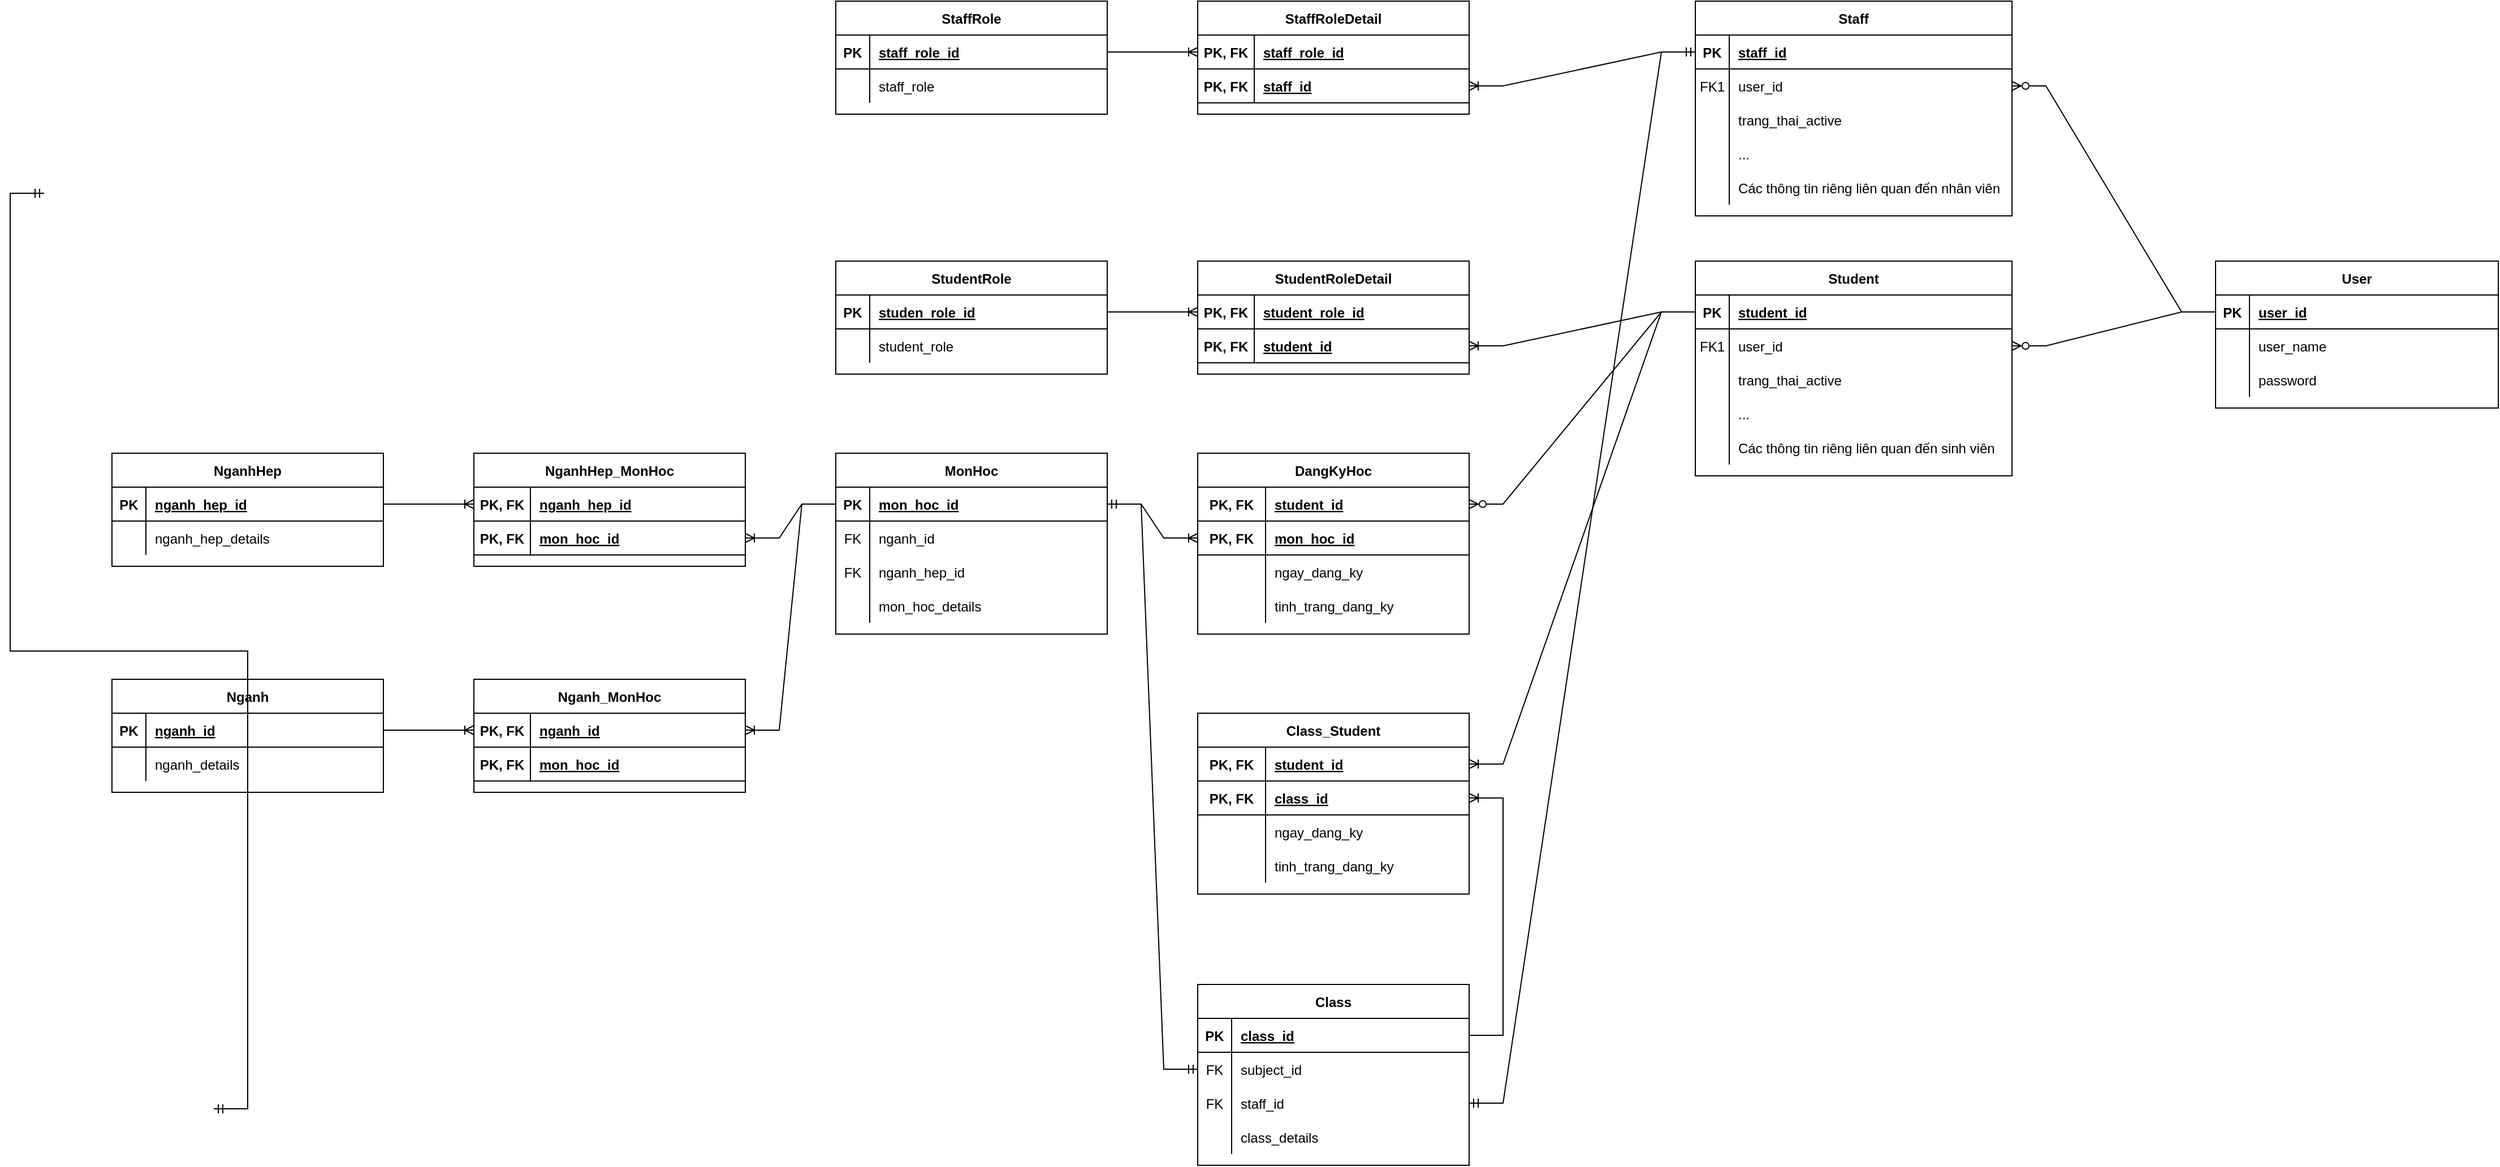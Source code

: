 <mxfile version="21.5.2" type="device">
  <diagram id="R2lEEEUBdFMjLlhIrx00" name="Page-1">
    <mxGraphModel dx="4535" dy="1945" grid="1" gridSize="10" guides="1" tooltips="1" connect="1" arrows="1" fold="1" page="1" pageScale="1" pageWidth="850" pageHeight="1100" math="0" shadow="0" extFonts="Permanent Marker^https://fonts.googleapis.com/css?family=Permanent+Marker">
      <root>
        <mxCell id="0" />
        <mxCell id="1" parent="0" />
        <mxCell id="C-vyLk0tnHw3VtMMgP7b-23" value="User" style="shape=table;startSize=30;container=1;collapsible=1;childLayout=tableLayout;fixedRows=1;rowLines=0;fontStyle=1;align=center;resizeLast=1;" parent="1" vertex="1">
          <mxGeometry x="100" y="150" width="250" height="130" as="geometry" />
        </mxCell>
        <mxCell id="C-vyLk0tnHw3VtMMgP7b-24" value="" style="shape=partialRectangle;collapsible=0;dropTarget=0;pointerEvents=0;fillColor=none;points=[[0,0.5],[1,0.5]];portConstraint=eastwest;top=0;left=0;right=0;bottom=1;" parent="C-vyLk0tnHw3VtMMgP7b-23" vertex="1">
          <mxGeometry y="30" width="250" height="30" as="geometry" />
        </mxCell>
        <mxCell id="C-vyLk0tnHw3VtMMgP7b-25" value="PK" style="shape=partialRectangle;overflow=hidden;connectable=0;fillColor=none;top=0;left=0;bottom=0;right=0;fontStyle=1;" parent="C-vyLk0tnHw3VtMMgP7b-24" vertex="1">
          <mxGeometry width="30" height="30" as="geometry">
            <mxRectangle width="30" height="30" as="alternateBounds" />
          </mxGeometry>
        </mxCell>
        <mxCell id="C-vyLk0tnHw3VtMMgP7b-26" value="user_id" style="shape=partialRectangle;overflow=hidden;connectable=0;fillColor=none;top=0;left=0;bottom=0;right=0;align=left;spacingLeft=6;fontStyle=5;" parent="C-vyLk0tnHw3VtMMgP7b-24" vertex="1">
          <mxGeometry x="30" width="220" height="30" as="geometry">
            <mxRectangle width="220" height="30" as="alternateBounds" />
          </mxGeometry>
        </mxCell>
        <mxCell id="C-vyLk0tnHw3VtMMgP7b-27" value="" style="shape=partialRectangle;collapsible=0;dropTarget=0;pointerEvents=0;fillColor=none;points=[[0,0.5],[1,0.5]];portConstraint=eastwest;top=0;left=0;right=0;bottom=0;" parent="C-vyLk0tnHw3VtMMgP7b-23" vertex="1">
          <mxGeometry y="60" width="250" height="30" as="geometry" />
        </mxCell>
        <mxCell id="C-vyLk0tnHw3VtMMgP7b-28" value="" style="shape=partialRectangle;overflow=hidden;connectable=0;fillColor=none;top=0;left=0;bottom=0;right=0;" parent="C-vyLk0tnHw3VtMMgP7b-27" vertex="1">
          <mxGeometry width="30" height="30" as="geometry">
            <mxRectangle width="30" height="30" as="alternateBounds" />
          </mxGeometry>
        </mxCell>
        <mxCell id="C-vyLk0tnHw3VtMMgP7b-29" value="user_name" style="shape=partialRectangle;overflow=hidden;connectable=0;fillColor=none;top=0;left=0;bottom=0;right=0;align=left;spacingLeft=6;" parent="C-vyLk0tnHw3VtMMgP7b-27" vertex="1">
          <mxGeometry x="30" width="220" height="30" as="geometry">
            <mxRectangle width="220" height="30" as="alternateBounds" />
          </mxGeometry>
        </mxCell>
        <mxCell id="wMLLI1wMvtDYotDy9qNj-7" value="" style="shape=partialRectangle;collapsible=0;dropTarget=0;pointerEvents=0;fillColor=none;points=[[0,0.5],[1,0.5]];portConstraint=eastwest;top=0;left=0;right=0;bottom=0;" vertex="1" parent="C-vyLk0tnHw3VtMMgP7b-23">
          <mxGeometry y="90" width="250" height="30" as="geometry" />
        </mxCell>
        <mxCell id="wMLLI1wMvtDYotDy9qNj-8" value="" style="shape=partialRectangle;overflow=hidden;connectable=0;fillColor=none;top=0;left=0;bottom=0;right=0;" vertex="1" parent="wMLLI1wMvtDYotDy9qNj-7">
          <mxGeometry width="30" height="30" as="geometry">
            <mxRectangle width="30" height="30" as="alternateBounds" />
          </mxGeometry>
        </mxCell>
        <mxCell id="wMLLI1wMvtDYotDy9qNj-9" value="password" style="shape=partialRectangle;overflow=hidden;connectable=0;fillColor=none;top=0;left=0;bottom=0;right=0;align=left;spacingLeft=6;" vertex="1" parent="wMLLI1wMvtDYotDy9qNj-7">
          <mxGeometry x="30" width="220" height="30" as="geometry">
            <mxRectangle width="220" height="30" as="alternateBounds" />
          </mxGeometry>
        </mxCell>
        <mxCell id="wMLLI1wMvtDYotDy9qNj-10" value="Student" style="shape=table;startSize=30;container=1;collapsible=1;childLayout=tableLayout;fixedRows=1;rowLines=0;fontStyle=1;align=center;resizeLast=1;" vertex="1" parent="1">
          <mxGeometry x="-360" y="150" width="280" height="190" as="geometry" />
        </mxCell>
        <mxCell id="wMLLI1wMvtDYotDy9qNj-11" value="" style="shape=partialRectangle;collapsible=0;dropTarget=0;pointerEvents=0;fillColor=none;points=[[0,0.5],[1,0.5]];portConstraint=eastwest;top=0;left=0;right=0;bottom=1;" vertex="1" parent="wMLLI1wMvtDYotDy9qNj-10">
          <mxGeometry y="30" width="280" height="30" as="geometry" />
        </mxCell>
        <mxCell id="wMLLI1wMvtDYotDy9qNj-12" value="PK" style="shape=partialRectangle;overflow=hidden;connectable=0;fillColor=none;top=0;left=0;bottom=0;right=0;fontStyle=1;" vertex="1" parent="wMLLI1wMvtDYotDy9qNj-11">
          <mxGeometry width="30" height="30" as="geometry">
            <mxRectangle width="30" height="30" as="alternateBounds" />
          </mxGeometry>
        </mxCell>
        <mxCell id="wMLLI1wMvtDYotDy9qNj-13" value="student_id" style="shape=partialRectangle;overflow=hidden;connectable=0;fillColor=none;top=0;left=0;bottom=0;right=0;align=left;spacingLeft=6;fontStyle=5;" vertex="1" parent="wMLLI1wMvtDYotDy9qNj-11">
          <mxGeometry x="30" width="250" height="30" as="geometry">
            <mxRectangle width="250" height="30" as="alternateBounds" />
          </mxGeometry>
        </mxCell>
        <mxCell id="wMLLI1wMvtDYotDy9qNj-14" value="" style="shape=partialRectangle;collapsible=0;dropTarget=0;pointerEvents=0;fillColor=none;points=[[0,0.5],[1,0.5]];portConstraint=eastwest;top=0;left=0;right=0;bottom=0;" vertex="1" parent="wMLLI1wMvtDYotDy9qNj-10">
          <mxGeometry y="60" width="280" height="30" as="geometry" />
        </mxCell>
        <mxCell id="wMLLI1wMvtDYotDy9qNj-15" value="FK1" style="shape=partialRectangle;overflow=hidden;connectable=0;fillColor=none;top=0;left=0;bottom=0;right=0;" vertex="1" parent="wMLLI1wMvtDYotDy9qNj-14">
          <mxGeometry width="30" height="30" as="geometry">
            <mxRectangle width="30" height="30" as="alternateBounds" />
          </mxGeometry>
        </mxCell>
        <mxCell id="wMLLI1wMvtDYotDy9qNj-16" value="user_id" style="shape=partialRectangle;overflow=hidden;connectable=0;fillColor=none;top=0;left=0;bottom=0;right=0;align=left;spacingLeft=6;" vertex="1" parent="wMLLI1wMvtDYotDy9qNj-14">
          <mxGeometry x="30" width="250" height="30" as="geometry">
            <mxRectangle width="250" height="30" as="alternateBounds" />
          </mxGeometry>
        </mxCell>
        <mxCell id="wMLLI1wMvtDYotDy9qNj-17" value="" style="shape=partialRectangle;collapsible=0;dropTarget=0;pointerEvents=0;fillColor=none;points=[[0,0.5],[1,0.5]];portConstraint=eastwest;top=0;left=0;right=0;bottom=0;" vertex="1" parent="wMLLI1wMvtDYotDy9qNj-10">
          <mxGeometry y="90" width="280" height="30" as="geometry" />
        </mxCell>
        <mxCell id="wMLLI1wMvtDYotDy9qNj-18" value="" style="shape=partialRectangle;overflow=hidden;connectable=0;fillColor=none;top=0;left=0;bottom=0;right=0;" vertex="1" parent="wMLLI1wMvtDYotDy9qNj-17">
          <mxGeometry width="30" height="30" as="geometry">
            <mxRectangle width="30" height="30" as="alternateBounds" />
          </mxGeometry>
        </mxCell>
        <mxCell id="wMLLI1wMvtDYotDy9qNj-19" value="trang_thai_active" style="shape=partialRectangle;overflow=hidden;connectable=0;fillColor=none;top=0;left=0;bottom=0;right=0;align=left;spacingLeft=6;" vertex="1" parent="wMLLI1wMvtDYotDy9qNj-17">
          <mxGeometry x="30" width="250" height="30" as="geometry">
            <mxRectangle width="250" height="30" as="alternateBounds" />
          </mxGeometry>
        </mxCell>
        <mxCell id="wMLLI1wMvtDYotDy9qNj-20" value="" style="shape=partialRectangle;collapsible=0;dropTarget=0;pointerEvents=0;fillColor=none;points=[[0,0.5],[1,0.5]];portConstraint=eastwest;top=0;left=0;right=0;bottom=0;" vertex="1" parent="wMLLI1wMvtDYotDy9qNj-10">
          <mxGeometry y="120" width="280" height="30" as="geometry" />
        </mxCell>
        <mxCell id="wMLLI1wMvtDYotDy9qNj-21" value="" style="shape=partialRectangle;overflow=hidden;connectable=0;fillColor=none;top=0;left=0;bottom=0;right=0;" vertex="1" parent="wMLLI1wMvtDYotDy9qNj-20">
          <mxGeometry width="30" height="30" as="geometry">
            <mxRectangle width="30" height="30" as="alternateBounds" />
          </mxGeometry>
        </mxCell>
        <mxCell id="wMLLI1wMvtDYotDy9qNj-22" value="..." style="shape=partialRectangle;overflow=hidden;connectable=0;fillColor=none;top=0;left=0;bottom=0;right=0;align=left;spacingLeft=6;" vertex="1" parent="wMLLI1wMvtDYotDy9qNj-20">
          <mxGeometry x="30" width="250" height="30" as="geometry">
            <mxRectangle width="250" height="30" as="alternateBounds" />
          </mxGeometry>
        </mxCell>
        <mxCell id="wMLLI1wMvtDYotDy9qNj-23" value="" style="shape=partialRectangle;collapsible=0;dropTarget=0;pointerEvents=0;fillColor=none;points=[[0,0.5],[1,0.5]];portConstraint=eastwest;top=0;left=0;right=0;bottom=0;" vertex="1" parent="wMLLI1wMvtDYotDy9qNj-10">
          <mxGeometry y="150" width="280" height="30" as="geometry" />
        </mxCell>
        <mxCell id="wMLLI1wMvtDYotDy9qNj-24" value="" style="shape=partialRectangle;overflow=hidden;connectable=0;fillColor=none;top=0;left=0;bottom=0;right=0;" vertex="1" parent="wMLLI1wMvtDYotDy9qNj-23">
          <mxGeometry width="30" height="30" as="geometry">
            <mxRectangle width="30" height="30" as="alternateBounds" />
          </mxGeometry>
        </mxCell>
        <mxCell id="wMLLI1wMvtDYotDy9qNj-25" value="Các thông tin riêng liên quan đến sinh viên" style="shape=partialRectangle;overflow=hidden;connectable=0;fillColor=none;top=0;left=0;bottom=0;right=0;align=left;spacingLeft=6;" vertex="1" parent="wMLLI1wMvtDYotDy9qNj-23">
          <mxGeometry x="30" width="250" height="30" as="geometry">
            <mxRectangle width="250" height="30" as="alternateBounds" />
          </mxGeometry>
        </mxCell>
        <mxCell id="wMLLI1wMvtDYotDy9qNj-27" value="" style="edgeStyle=entityRelationEdgeStyle;fontSize=12;html=1;endArrow=ERzeroToMany;endFill=1;rounded=0;exitX=0;exitY=0.5;exitDx=0;exitDy=0;entryX=1;entryY=0.5;entryDx=0;entryDy=0;" edge="1" parent="1" source="C-vyLk0tnHw3VtMMgP7b-24" target="wMLLI1wMvtDYotDy9qNj-14">
          <mxGeometry width="100" height="100" relative="1" as="geometry">
            <mxPoint x="-20" y="490" as="sourcePoint" />
            <mxPoint x="80" y="390" as="targetPoint" />
          </mxGeometry>
        </mxCell>
        <mxCell id="wMLLI1wMvtDYotDy9qNj-28" value="Staff" style="shape=table;startSize=30;container=1;collapsible=1;childLayout=tableLayout;fixedRows=1;rowLines=0;fontStyle=1;align=center;resizeLast=1;" vertex="1" parent="1">
          <mxGeometry x="-360" y="-80" width="280" height="190" as="geometry" />
        </mxCell>
        <mxCell id="wMLLI1wMvtDYotDy9qNj-29" value="" style="shape=partialRectangle;collapsible=0;dropTarget=0;pointerEvents=0;fillColor=none;points=[[0,0.5],[1,0.5]];portConstraint=eastwest;top=0;left=0;right=0;bottom=1;" vertex="1" parent="wMLLI1wMvtDYotDy9qNj-28">
          <mxGeometry y="30" width="280" height="30" as="geometry" />
        </mxCell>
        <mxCell id="wMLLI1wMvtDYotDy9qNj-30" value="PK" style="shape=partialRectangle;overflow=hidden;connectable=0;fillColor=none;top=0;left=0;bottom=0;right=0;fontStyle=1;" vertex="1" parent="wMLLI1wMvtDYotDy9qNj-29">
          <mxGeometry width="30" height="30" as="geometry">
            <mxRectangle width="30" height="30" as="alternateBounds" />
          </mxGeometry>
        </mxCell>
        <mxCell id="wMLLI1wMvtDYotDy9qNj-31" value="staff_id" style="shape=partialRectangle;overflow=hidden;connectable=0;fillColor=none;top=0;left=0;bottom=0;right=0;align=left;spacingLeft=6;fontStyle=5;" vertex="1" parent="wMLLI1wMvtDYotDy9qNj-29">
          <mxGeometry x="30" width="250" height="30" as="geometry">
            <mxRectangle width="250" height="30" as="alternateBounds" />
          </mxGeometry>
        </mxCell>
        <mxCell id="wMLLI1wMvtDYotDy9qNj-32" value="" style="shape=partialRectangle;collapsible=0;dropTarget=0;pointerEvents=0;fillColor=none;points=[[0,0.5],[1,0.5]];portConstraint=eastwest;top=0;left=0;right=0;bottom=0;" vertex="1" parent="wMLLI1wMvtDYotDy9qNj-28">
          <mxGeometry y="60" width="280" height="30" as="geometry" />
        </mxCell>
        <mxCell id="wMLLI1wMvtDYotDy9qNj-33" value="FK1" style="shape=partialRectangle;overflow=hidden;connectable=0;fillColor=none;top=0;left=0;bottom=0;right=0;" vertex="1" parent="wMLLI1wMvtDYotDy9qNj-32">
          <mxGeometry width="30" height="30" as="geometry">
            <mxRectangle width="30" height="30" as="alternateBounds" />
          </mxGeometry>
        </mxCell>
        <mxCell id="wMLLI1wMvtDYotDy9qNj-34" value="user_id" style="shape=partialRectangle;overflow=hidden;connectable=0;fillColor=none;top=0;left=0;bottom=0;right=0;align=left;spacingLeft=6;" vertex="1" parent="wMLLI1wMvtDYotDy9qNj-32">
          <mxGeometry x="30" width="250" height="30" as="geometry">
            <mxRectangle width="250" height="30" as="alternateBounds" />
          </mxGeometry>
        </mxCell>
        <mxCell id="wMLLI1wMvtDYotDy9qNj-35" value="" style="shape=partialRectangle;collapsible=0;dropTarget=0;pointerEvents=0;fillColor=none;points=[[0,0.5],[1,0.5]];portConstraint=eastwest;top=0;left=0;right=0;bottom=0;" vertex="1" parent="wMLLI1wMvtDYotDy9qNj-28">
          <mxGeometry y="90" width="280" height="30" as="geometry" />
        </mxCell>
        <mxCell id="wMLLI1wMvtDYotDy9qNj-36" value="" style="shape=partialRectangle;overflow=hidden;connectable=0;fillColor=none;top=0;left=0;bottom=0;right=0;" vertex="1" parent="wMLLI1wMvtDYotDy9qNj-35">
          <mxGeometry width="30" height="30" as="geometry">
            <mxRectangle width="30" height="30" as="alternateBounds" />
          </mxGeometry>
        </mxCell>
        <mxCell id="wMLLI1wMvtDYotDy9qNj-37" value="trang_thai_active" style="shape=partialRectangle;overflow=hidden;connectable=0;fillColor=none;top=0;left=0;bottom=0;right=0;align=left;spacingLeft=6;" vertex="1" parent="wMLLI1wMvtDYotDy9qNj-35">
          <mxGeometry x="30" width="250" height="30" as="geometry">
            <mxRectangle width="250" height="30" as="alternateBounds" />
          </mxGeometry>
        </mxCell>
        <mxCell id="wMLLI1wMvtDYotDy9qNj-38" value="" style="shape=partialRectangle;collapsible=0;dropTarget=0;pointerEvents=0;fillColor=none;points=[[0,0.5],[1,0.5]];portConstraint=eastwest;top=0;left=0;right=0;bottom=0;" vertex="1" parent="wMLLI1wMvtDYotDy9qNj-28">
          <mxGeometry y="120" width="280" height="30" as="geometry" />
        </mxCell>
        <mxCell id="wMLLI1wMvtDYotDy9qNj-39" value="" style="shape=partialRectangle;overflow=hidden;connectable=0;fillColor=none;top=0;left=0;bottom=0;right=0;" vertex="1" parent="wMLLI1wMvtDYotDy9qNj-38">
          <mxGeometry width="30" height="30" as="geometry">
            <mxRectangle width="30" height="30" as="alternateBounds" />
          </mxGeometry>
        </mxCell>
        <mxCell id="wMLLI1wMvtDYotDy9qNj-40" value="..." style="shape=partialRectangle;overflow=hidden;connectable=0;fillColor=none;top=0;left=0;bottom=0;right=0;align=left;spacingLeft=6;" vertex="1" parent="wMLLI1wMvtDYotDy9qNj-38">
          <mxGeometry x="30" width="250" height="30" as="geometry">
            <mxRectangle width="250" height="30" as="alternateBounds" />
          </mxGeometry>
        </mxCell>
        <mxCell id="wMLLI1wMvtDYotDy9qNj-41" value="" style="shape=partialRectangle;collapsible=0;dropTarget=0;pointerEvents=0;fillColor=none;points=[[0,0.5],[1,0.5]];portConstraint=eastwest;top=0;left=0;right=0;bottom=0;" vertex="1" parent="wMLLI1wMvtDYotDy9qNj-28">
          <mxGeometry y="150" width="280" height="30" as="geometry" />
        </mxCell>
        <mxCell id="wMLLI1wMvtDYotDy9qNj-42" value="" style="shape=partialRectangle;overflow=hidden;connectable=0;fillColor=none;top=0;left=0;bottom=0;right=0;" vertex="1" parent="wMLLI1wMvtDYotDy9qNj-41">
          <mxGeometry width="30" height="30" as="geometry">
            <mxRectangle width="30" height="30" as="alternateBounds" />
          </mxGeometry>
        </mxCell>
        <mxCell id="wMLLI1wMvtDYotDy9qNj-43" value="Các thông tin riêng liên quan đến nhân viên" style="shape=partialRectangle;overflow=hidden;connectable=0;fillColor=none;top=0;left=0;bottom=0;right=0;align=left;spacingLeft=6;" vertex="1" parent="wMLLI1wMvtDYotDy9qNj-41">
          <mxGeometry x="30" width="250" height="30" as="geometry">
            <mxRectangle width="250" height="30" as="alternateBounds" />
          </mxGeometry>
        </mxCell>
        <mxCell id="wMLLI1wMvtDYotDy9qNj-44" value="" style="edgeStyle=entityRelationEdgeStyle;fontSize=12;html=1;endArrow=ERzeroToMany;endFill=1;rounded=0;exitX=0;exitY=0.5;exitDx=0;exitDy=0;entryX=1;entryY=0.5;entryDx=0;entryDy=0;" edge="1" parent="1" source="C-vyLk0tnHw3VtMMgP7b-24" target="wMLLI1wMvtDYotDy9qNj-32">
          <mxGeometry width="100" height="100" relative="1" as="geometry">
            <mxPoint x="60" y="100" as="sourcePoint" />
            <mxPoint x="160" as="targetPoint" />
          </mxGeometry>
        </mxCell>
        <mxCell id="wMLLI1wMvtDYotDy9qNj-45" value="StaffRole" style="shape=table;startSize=30;container=1;collapsible=1;childLayout=tableLayout;fixedRows=1;rowLines=0;fontStyle=1;align=center;resizeLast=1;" vertex="1" parent="1">
          <mxGeometry x="-1120" y="-80" width="240" height="100" as="geometry" />
        </mxCell>
        <mxCell id="wMLLI1wMvtDYotDy9qNj-46" value="" style="shape=partialRectangle;collapsible=0;dropTarget=0;pointerEvents=0;fillColor=none;points=[[0,0.5],[1,0.5]];portConstraint=eastwest;top=0;left=0;right=0;bottom=1;" vertex="1" parent="wMLLI1wMvtDYotDy9qNj-45">
          <mxGeometry y="30" width="240" height="30" as="geometry" />
        </mxCell>
        <mxCell id="wMLLI1wMvtDYotDy9qNj-47" value="PK" style="shape=partialRectangle;overflow=hidden;connectable=0;fillColor=none;top=0;left=0;bottom=0;right=0;fontStyle=1;" vertex="1" parent="wMLLI1wMvtDYotDy9qNj-46">
          <mxGeometry width="30" height="30" as="geometry">
            <mxRectangle width="30" height="30" as="alternateBounds" />
          </mxGeometry>
        </mxCell>
        <mxCell id="wMLLI1wMvtDYotDy9qNj-48" value="staff_role_id" style="shape=partialRectangle;overflow=hidden;connectable=0;fillColor=none;top=0;left=0;bottom=0;right=0;align=left;spacingLeft=6;fontStyle=5;" vertex="1" parent="wMLLI1wMvtDYotDy9qNj-46">
          <mxGeometry x="30" width="210" height="30" as="geometry">
            <mxRectangle width="210" height="30" as="alternateBounds" />
          </mxGeometry>
        </mxCell>
        <mxCell id="wMLLI1wMvtDYotDy9qNj-49" value="" style="shape=partialRectangle;collapsible=0;dropTarget=0;pointerEvents=0;fillColor=none;points=[[0,0.5],[1,0.5]];portConstraint=eastwest;top=0;left=0;right=0;bottom=0;" vertex="1" parent="wMLLI1wMvtDYotDy9qNj-45">
          <mxGeometry y="60" width="240" height="30" as="geometry" />
        </mxCell>
        <mxCell id="wMLLI1wMvtDYotDy9qNj-50" value="" style="shape=partialRectangle;overflow=hidden;connectable=0;fillColor=none;top=0;left=0;bottom=0;right=0;" vertex="1" parent="wMLLI1wMvtDYotDy9qNj-49">
          <mxGeometry width="30" height="30" as="geometry">
            <mxRectangle width="30" height="30" as="alternateBounds" />
          </mxGeometry>
        </mxCell>
        <mxCell id="wMLLI1wMvtDYotDy9qNj-51" value="staff_role" style="shape=partialRectangle;overflow=hidden;connectable=0;fillColor=none;top=0;left=0;bottom=0;right=0;align=left;spacingLeft=6;" vertex="1" parent="wMLLI1wMvtDYotDy9qNj-49">
          <mxGeometry x="30" width="210" height="30" as="geometry">
            <mxRectangle width="210" height="30" as="alternateBounds" />
          </mxGeometry>
        </mxCell>
        <mxCell id="wMLLI1wMvtDYotDy9qNj-55" value="StaffRoleDetail" style="shape=table;startSize=30;container=1;collapsible=1;childLayout=tableLayout;fixedRows=1;rowLines=0;fontStyle=1;align=center;resizeLast=1;" vertex="1" parent="1">
          <mxGeometry x="-800" y="-80" width="240" height="100" as="geometry" />
        </mxCell>
        <mxCell id="wMLLI1wMvtDYotDy9qNj-56" value="" style="shape=partialRectangle;collapsible=0;dropTarget=0;pointerEvents=0;fillColor=none;points=[[0,0.5],[1,0.5]];portConstraint=eastwest;top=0;left=0;right=0;bottom=1;" vertex="1" parent="wMLLI1wMvtDYotDy9qNj-55">
          <mxGeometry y="30" width="240" height="30" as="geometry" />
        </mxCell>
        <mxCell id="wMLLI1wMvtDYotDy9qNj-57" value="PK, FK" style="shape=partialRectangle;overflow=hidden;connectable=0;fillColor=none;top=0;left=0;bottom=0;right=0;fontStyle=1;" vertex="1" parent="wMLLI1wMvtDYotDy9qNj-56">
          <mxGeometry width="50" height="30" as="geometry">
            <mxRectangle width="50" height="30" as="alternateBounds" />
          </mxGeometry>
        </mxCell>
        <mxCell id="wMLLI1wMvtDYotDy9qNj-58" value="staff_role_id" style="shape=partialRectangle;overflow=hidden;connectable=0;fillColor=none;top=0;left=0;bottom=0;right=0;align=left;spacingLeft=6;fontStyle=5;" vertex="1" parent="wMLLI1wMvtDYotDy9qNj-56">
          <mxGeometry x="50" width="190" height="30" as="geometry">
            <mxRectangle width="190" height="30" as="alternateBounds" />
          </mxGeometry>
        </mxCell>
        <mxCell id="wMLLI1wMvtDYotDy9qNj-62" value="" style="shape=partialRectangle;collapsible=0;dropTarget=0;pointerEvents=0;fillColor=none;points=[[0,0.5],[1,0.5]];portConstraint=eastwest;top=0;left=0;right=0;bottom=1;" vertex="1" parent="wMLLI1wMvtDYotDy9qNj-55">
          <mxGeometry y="60" width="240" height="30" as="geometry" />
        </mxCell>
        <mxCell id="wMLLI1wMvtDYotDy9qNj-63" value="PK, FK" style="shape=partialRectangle;overflow=hidden;connectable=0;fillColor=none;top=0;left=0;bottom=0;right=0;fontStyle=1;" vertex="1" parent="wMLLI1wMvtDYotDy9qNj-62">
          <mxGeometry width="50" height="30" as="geometry">
            <mxRectangle width="50" height="30" as="alternateBounds" />
          </mxGeometry>
        </mxCell>
        <mxCell id="wMLLI1wMvtDYotDy9qNj-64" value="staff_id" style="shape=partialRectangle;overflow=hidden;connectable=0;fillColor=none;top=0;left=0;bottom=0;right=0;align=left;spacingLeft=6;fontStyle=5;" vertex="1" parent="wMLLI1wMvtDYotDy9qNj-62">
          <mxGeometry x="50" width="190" height="30" as="geometry">
            <mxRectangle width="190" height="30" as="alternateBounds" />
          </mxGeometry>
        </mxCell>
        <mxCell id="wMLLI1wMvtDYotDy9qNj-65" value="" style="edgeStyle=entityRelationEdgeStyle;fontSize=12;html=1;endArrow=ERoneToMany;rounded=0;exitX=0;exitY=0.5;exitDx=0;exitDy=0;entryX=1;entryY=0.5;entryDx=0;entryDy=0;" edge="1" parent="1" source="wMLLI1wMvtDYotDy9qNj-29" target="wMLLI1wMvtDYotDy9qNj-62">
          <mxGeometry width="100" height="100" relative="1" as="geometry">
            <mxPoint x="-660" y="30" as="sourcePoint" />
            <mxPoint x="-560" y="-70" as="targetPoint" />
          </mxGeometry>
        </mxCell>
        <mxCell id="wMLLI1wMvtDYotDy9qNj-66" value="" style="edgeStyle=entityRelationEdgeStyle;fontSize=12;html=1;endArrow=ERoneToMany;rounded=0;exitX=1;exitY=0.5;exitDx=0;exitDy=0;entryX=0;entryY=0.5;entryDx=0;entryDy=0;" edge="1" parent="1" source="wMLLI1wMvtDYotDy9qNj-46" target="wMLLI1wMvtDYotDy9qNj-56">
          <mxGeometry width="100" height="100" relative="1" as="geometry">
            <mxPoint x="-840" as="sourcePoint" />
            <mxPoint x="-740" y="-100" as="targetPoint" />
          </mxGeometry>
        </mxCell>
        <mxCell id="wMLLI1wMvtDYotDy9qNj-67" value="StudentRoleDetail" style="shape=table;startSize=30;container=1;collapsible=1;childLayout=tableLayout;fixedRows=1;rowLines=0;fontStyle=1;align=center;resizeLast=1;" vertex="1" parent="1">
          <mxGeometry x="-800" y="150" width="240" height="100" as="geometry" />
        </mxCell>
        <mxCell id="wMLLI1wMvtDYotDy9qNj-68" value="" style="shape=partialRectangle;collapsible=0;dropTarget=0;pointerEvents=0;fillColor=none;points=[[0,0.5],[1,0.5]];portConstraint=eastwest;top=0;left=0;right=0;bottom=1;" vertex="1" parent="wMLLI1wMvtDYotDy9qNj-67">
          <mxGeometry y="30" width="240" height="30" as="geometry" />
        </mxCell>
        <mxCell id="wMLLI1wMvtDYotDy9qNj-69" value="PK, FK" style="shape=partialRectangle;overflow=hidden;connectable=0;fillColor=none;top=0;left=0;bottom=0;right=0;fontStyle=1;" vertex="1" parent="wMLLI1wMvtDYotDy9qNj-68">
          <mxGeometry width="50" height="30" as="geometry">
            <mxRectangle width="50" height="30" as="alternateBounds" />
          </mxGeometry>
        </mxCell>
        <mxCell id="wMLLI1wMvtDYotDy9qNj-70" value="student_role_id" style="shape=partialRectangle;overflow=hidden;connectable=0;fillColor=none;top=0;left=0;bottom=0;right=0;align=left;spacingLeft=6;fontStyle=5;" vertex="1" parent="wMLLI1wMvtDYotDy9qNj-68">
          <mxGeometry x="50" width="190" height="30" as="geometry">
            <mxRectangle width="190" height="30" as="alternateBounds" />
          </mxGeometry>
        </mxCell>
        <mxCell id="wMLLI1wMvtDYotDy9qNj-71" value="" style="shape=partialRectangle;collapsible=0;dropTarget=0;pointerEvents=0;fillColor=none;points=[[0,0.5],[1,0.5]];portConstraint=eastwest;top=0;left=0;right=0;bottom=1;" vertex="1" parent="wMLLI1wMvtDYotDy9qNj-67">
          <mxGeometry y="60" width="240" height="30" as="geometry" />
        </mxCell>
        <mxCell id="wMLLI1wMvtDYotDy9qNj-72" value="PK, FK" style="shape=partialRectangle;overflow=hidden;connectable=0;fillColor=none;top=0;left=0;bottom=0;right=0;fontStyle=1;" vertex="1" parent="wMLLI1wMvtDYotDy9qNj-71">
          <mxGeometry width="50" height="30" as="geometry">
            <mxRectangle width="50" height="30" as="alternateBounds" />
          </mxGeometry>
        </mxCell>
        <mxCell id="wMLLI1wMvtDYotDy9qNj-73" value="student_id" style="shape=partialRectangle;overflow=hidden;connectable=0;fillColor=none;top=0;left=0;bottom=0;right=0;align=left;spacingLeft=6;fontStyle=5;" vertex="1" parent="wMLLI1wMvtDYotDy9qNj-71">
          <mxGeometry x="50" width="190" height="30" as="geometry">
            <mxRectangle width="190" height="30" as="alternateBounds" />
          </mxGeometry>
        </mxCell>
        <mxCell id="wMLLI1wMvtDYotDy9qNj-74" value="StudentRole" style="shape=table;startSize=30;container=1;collapsible=1;childLayout=tableLayout;fixedRows=1;rowLines=0;fontStyle=1;align=center;resizeLast=1;" vertex="1" parent="1">
          <mxGeometry x="-1120" y="150" width="240" height="100" as="geometry" />
        </mxCell>
        <mxCell id="wMLLI1wMvtDYotDy9qNj-75" value="" style="shape=partialRectangle;collapsible=0;dropTarget=0;pointerEvents=0;fillColor=none;points=[[0,0.5],[1,0.5]];portConstraint=eastwest;top=0;left=0;right=0;bottom=1;" vertex="1" parent="wMLLI1wMvtDYotDy9qNj-74">
          <mxGeometry y="30" width="240" height="30" as="geometry" />
        </mxCell>
        <mxCell id="wMLLI1wMvtDYotDy9qNj-76" value="PK" style="shape=partialRectangle;overflow=hidden;connectable=0;fillColor=none;top=0;left=0;bottom=0;right=0;fontStyle=1;" vertex="1" parent="wMLLI1wMvtDYotDy9qNj-75">
          <mxGeometry width="30" height="30" as="geometry">
            <mxRectangle width="30" height="30" as="alternateBounds" />
          </mxGeometry>
        </mxCell>
        <mxCell id="wMLLI1wMvtDYotDy9qNj-77" value="studen_role_id" style="shape=partialRectangle;overflow=hidden;connectable=0;fillColor=none;top=0;left=0;bottom=0;right=0;align=left;spacingLeft=6;fontStyle=5;" vertex="1" parent="wMLLI1wMvtDYotDy9qNj-75">
          <mxGeometry x="30" width="210" height="30" as="geometry">
            <mxRectangle width="210" height="30" as="alternateBounds" />
          </mxGeometry>
        </mxCell>
        <mxCell id="wMLLI1wMvtDYotDy9qNj-78" value="" style="shape=partialRectangle;collapsible=0;dropTarget=0;pointerEvents=0;fillColor=none;points=[[0,0.5],[1,0.5]];portConstraint=eastwest;top=0;left=0;right=0;bottom=0;" vertex="1" parent="wMLLI1wMvtDYotDy9qNj-74">
          <mxGeometry y="60" width="240" height="30" as="geometry" />
        </mxCell>
        <mxCell id="wMLLI1wMvtDYotDy9qNj-79" value="" style="shape=partialRectangle;overflow=hidden;connectable=0;fillColor=none;top=0;left=0;bottom=0;right=0;" vertex="1" parent="wMLLI1wMvtDYotDy9qNj-78">
          <mxGeometry width="30" height="30" as="geometry">
            <mxRectangle width="30" height="30" as="alternateBounds" />
          </mxGeometry>
        </mxCell>
        <mxCell id="wMLLI1wMvtDYotDy9qNj-80" value="student_role" style="shape=partialRectangle;overflow=hidden;connectable=0;fillColor=none;top=0;left=0;bottom=0;right=0;align=left;spacingLeft=6;" vertex="1" parent="wMLLI1wMvtDYotDy9qNj-78">
          <mxGeometry x="30" width="210" height="30" as="geometry">
            <mxRectangle width="210" height="30" as="alternateBounds" />
          </mxGeometry>
        </mxCell>
        <mxCell id="wMLLI1wMvtDYotDy9qNj-81" value="" style="edgeStyle=entityRelationEdgeStyle;fontSize=12;html=1;endArrow=ERoneToMany;rounded=0;exitX=0;exitY=0.5;exitDx=0;exitDy=0;entryX=1;entryY=0.5;entryDx=0;entryDy=0;" edge="1" parent="1" source="wMLLI1wMvtDYotDy9qNj-98" target="wMLLI1wMvtDYotDy9qNj-117">
          <mxGeometry width="100" height="100" relative="1" as="geometry">
            <mxPoint x="-1030" y="280" as="sourcePoint" />
            <mxPoint x="-1110" y="310" as="targetPoint" />
          </mxGeometry>
        </mxCell>
        <mxCell id="wMLLI1wMvtDYotDy9qNj-82" value="" style="edgeStyle=entityRelationEdgeStyle;fontSize=12;html=1;endArrow=ERoneToMany;rounded=0;exitX=1;exitY=0.5;exitDx=0;exitDy=0;entryX=0;entryY=0.5;entryDx=0;entryDy=0;" edge="1" parent="1" source="wMLLI1wMvtDYotDy9qNj-75" target="wMLLI1wMvtDYotDy9qNj-68">
          <mxGeometry width="100" height="100" relative="1" as="geometry">
            <mxPoint x="-790" y="50" as="sourcePoint" />
            <mxPoint x="-860" y="80" as="targetPoint" />
          </mxGeometry>
        </mxCell>
        <mxCell id="wMLLI1wMvtDYotDy9qNj-83" value="Nganh" style="shape=table;startSize=30;container=1;collapsible=1;childLayout=tableLayout;fixedRows=1;rowLines=0;fontStyle=1;align=center;resizeLast=1;" vertex="1" parent="1">
          <mxGeometry x="-1760" y="520" width="240" height="100" as="geometry" />
        </mxCell>
        <mxCell id="wMLLI1wMvtDYotDy9qNj-84" value="" style="shape=partialRectangle;collapsible=0;dropTarget=0;pointerEvents=0;fillColor=none;points=[[0,0.5],[1,0.5]];portConstraint=eastwest;top=0;left=0;right=0;bottom=1;" vertex="1" parent="wMLLI1wMvtDYotDy9qNj-83">
          <mxGeometry y="30" width="240" height="30" as="geometry" />
        </mxCell>
        <mxCell id="wMLLI1wMvtDYotDy9qNj-85" value="PK" style="shape=partialRectangle;overflow=hidden;connectable=0;fillColor=none;top=0;left=0;bottom=0;right=0;fontStyle=1;" vertex="1" parent="wMLLI1wMvtDYotDy9qNj-84">
          <mxGeometry width="30" height="30" as="geometry">
            <mxRectangle width="30" height="30" as="alternateBounds" />
          </mxGeometry>
        </mxCell>
        <mxCell id="wMLLI1wMvtDYotDy9qNj-86" value="nganh_id" style="shape=partialRectangle;overflow=hidden;connectable=0;fillColor=none;top=0;left=0;bottom=0;right=0;align=left;spacingLeft=6;fontStyle=5;" vertex="1" parent="wMLLI1wMvtDYotDy9qNj-84">
          <mxGeometry x="30" width="210" height="30" as="geometry">
            <mxRectangle width="210" height="30" as="alternateBounds" />
          </mxGeometry>
        </mxCell>
        <mxCell id="wMLLI1wMvtDYotDy9qNj-87" value="" style="shape=partialRectangle;collapsible=0;dropTarget=0;pointerEvents=0;fillColor=none;points=[[0,0.5],[1,0.5]];portConstraint=eastwest;top=0;left=0;right=0;bottom=0;" vertex="1" parent="wMLLI1wMvtDYotDy9qNj-83">
          <mxGeometry y="60" width="240" height="30" as="geometry" />
        </mxCell>
        <mxCell id="wMLLI1wMvtDYotDy9qNj-88" value="" style="shape=partialRectangle;overflow=hidden;connectable=0;fillColor=none;top=0;left=0;bottom=0;right=0;" vertex="1" parent="wMLLI1wMvtDYotDy9qNj-87">
          <mxGeometry width="30" height="30" as="geometry">
            <mxRectangle width="30" height="30" as="alternateBounds" />
          </mxGeometry>
        </mxCell>
        <mxCell id="wMLLI1wMvtDYotDy9qNj-89" value="nganh_details" style="shape=partialRectangle;overflow=hidden;connectable=0;fillColor=none;top=0;left=0;bottom=0;right=0;align=left;spacingLeft=6;" vertex="1" parent="wMLLI1wMvtDYotDy9qNj-87">
          <mxGeometry x="30" width="210" height="30" as="geometry">
            <mxRectangle width="210" height="30" as="alternateBounds" />
          </mxGeometry>
        </mxCell>
        <mxCell id="wMLLI1wMvtDYotDy9qNj-90" value="NganhHep" style="shape=table;startSize=30;container=1;collapsible=1;childLayout=tableLayout;fixedRows=1;rowLines=0;fontStyle=1;align=center;resizeLast=1;" vertex="1" parent="1">
          <mxGeometry x="-1760" y="320" width="240" height="100" as="geometry" />
        </mxCell>
        <mxCell id="wMLLI1wMvtDYotDy9qNj-91" value="" style="shape=partialRectangle;collapsible=0;dropTarget=0;pointerEvents=0;fillColor=none;points=[[0,0.5],[1,0.5]];portConstraint=eastwest;top=0;left=0;right=0;bottom=1;" vertex="1" parent="wMLLI1wMvtDYotDy9qNj-90">
          <mxGeometry y="30" width="240" height="30" as="geometry" />
        </mxCell>
        <mxCell id="wMLLI1wMvtDYotDy9qNj-92" value="PK" style="shape=partialRectangle;overflow=hidden;connectable=0;fillColor=none;top=0;left=0;bottom=0;right=0;fontStyle=1;" vertex="1" parent="wMLLI1wMvtDYotDy9qNj-91">
          <mxGeometry width="30" height="30" as="geometry">
            <mxRectangle width="30" height="30" as="alternateBounds" />
          </mxGeometry>
        </mxCell>
        <mxCell id="wMLLI1wMvtDYotDy9qNj-93" value="nganh_hep_id" style="shape=partialRectangle;overflow=hidden;connectable=0;fillColor=none;top=0;left=0;bottom=0;right=0;align=left;spacingLeft=6;fontStyle=5;" vertex="1" parent="wMLLI1wMvtDYotDy9qNj-91">
          <mxGeometry x="30" width="210" height="30" as="geometry">
            <mxRectangle width="210" height="30" as="alternateBounds" />
          </mxGeometry>
        </mxCell>
        <mxCell id="wMLLI1wMvtDYotDy9qNj-94" value="" style="shape=partialRectangle;collapsible=0;dropTarget=0;pointerEvents=0;fillColor=none;points=[[0,0.5],[1,0.5]];portConstraint=eastwest;top=0;left=0;right=0;bottom=0;" vertex="1" parent="wMLLI1wMvtDYotDy9qNj-90">
          <mxGeometry y="60" width="240" height="30" as="geometry" />
        </mxCell>
        <mxCell id="wMLLI1wMvtDYotDy9qNj-95" value="" style="shape=partialRectangle;overflow=hidden;connectable=0;fillColor=none;top=0;left=0;bottom=0;right=0;" vertex="1" parent="wMLLI1wMvtDYotDy9qNj-94">
          <mxGeometry width="30" height="30" as="geometry">
            <mxRectangle width="30" height="30" as="alternateBounds" />
          </mxGeometry>
        </mxCell>
        <mxCell id="wMLLI1wMvtDYotDy9qNj-96" value="nganh_hep_details" style="shape=partialRectangle;overflow=hidden;connectable=0;fillColor=none;top=0;left=0;bottom=0;right=0;align=left;spacingLeft=6;" vertex="1" parent="wMLLI1wMvtDYotDy9qNj-94">
          <mxGeometry x="30" width="210" height="30" as="geometry">
            <mxRectangle width="210" height="30" as="alternateBounds" />
          </mxGeometry>
        </mxCell>
        <mxCell id="wMLLI1wMvtDYotDy9qNj-97" value="MonHoc" style="shape=table;startSize=30;container=1;collapsible=1;childLayout=tableLayout;fixedRows=1;rowLines=0;fontStyle=1;align=center;resizeLast=1;" vertex="1" parent="1">
          <mxGeometry x="-1120" y="320" width="240" height="160" as="geometry" />
        </mxCell>
        <mxCell id="wMLLI1wMvtDYotDy9qNj-98" value="" style="shape=partialRectangle;collapsible=0;dropTarget=0;pointerEvents=0;fillColor=none;points=[[0,0.5],[1,0.5]];portConstraint=eastwest;top=0;left=0;right=0;bottom=1;" vertex="1" parent="wMLLI1wMvtDYotDy9qNj-97">
          <mxGeometry y="30" width="240" height="30" as="geometry" />
        </mxCell>
        <mxCell id="wMLLI1wMvtDYotDy9qNj-99" value="PK" style="shape=partialRectangle;overflow=hidden;connectable=0;fillColor=none;top=0;left=0;bottom=0;right=0;fontStyle=1;" vertex="1" parent="wMLLI1wMvtDYotDy9qNj-98">
          <mxGeometry width="30" height="30" as="geometry">
            <mxRectangle width="30" height="30" as="alternateBounds" />
          </mxGeometry>
        </mxCell>
        <mxCell id="wMLLI1wMvtDYotDy9qNj-100" value="mon_hoc_id" style="shape=partialRectangle;overflow=hidden;connectable=0;fillColor=none;top=0;left=0;bottom=0;right=0;align=left;spacingLeft=6;fontStyle=5;" vertex="1" parent="wMLLI1wMvtDYotDy9qNj-98">
          <mxGeometry x="30" width="210" height="30" as="geometry">
            <mxRectangle width="210" height="30" as="alternateBounds" />
          </mxGeometry>
        </mxCell>
        <mxCell id="wMLLI1wMvtDYotDy9qNj-101" value="" style="shape=partialRectangle;collapsible=0;dropTarget=0;pointerEvents=0;fillColor=none;points=[[0,0.5],[1,0.5]];portConstraint=eastwest;top=0;left=0;right=0;bottom=0;" vertex="1" parent="wMLLI1wMvtDYotDy9qNj-97">
          <mxGeometry y="60" width="240" height="30" as="geometry" />
        </mxCell>
        <mxCell id="wMLLI1wMvtDYotDy9qNj-102" value="FK" style="shape=partialRectangle;overflow=hidden;connectable=0;fillColor=none;top=0;left=0;bottom=0;right=0;" vertex="1" parent="wMLLI1wMvtDYotDy9qNj-101">
          <mxGeometry width="30" height="30" as="geometry">
            <mxRectangle width="30" height="30" as="alternateBounds" />
          </mxGeometry>
        </mxCell>
        <mxCell id="wMLLI1wMvtDYotDy9qNj-103" value="nganh_id" style="shape=partialRectangle;overflow=hidden;connectable=0;fillColor=none;top=0;left=0;bottom=0;right=0;align=left;spacingLeft=6;" vertex="1" parent="wMLLI1wMvtDYotDy9qNj-101">
          <mxGeometry x="30" width="210" height="30" as="geometry">
            <mxRectangle width="210" height="30" as="alternateBounds" />
          </mxGeometry>
        </mxCell>
        <mxCell id="wMLLI1wMvtDYotDy9qNj-110" value="" style="shape=partialRectangle;collapsible=0;dropTarget=0;pointerEvents=0;fillColor=none;points=[[0,0.5],[1,0.5]];portConstraint=eastwest;top=0;left=0;right=0;bottom=0;" vertex="1" parent="wMLLI1wMvtDYotDy9qNj-97">
          <mxGeometry y="90" width="240" height="30" as="geometry" />
        </mxCell>
        <mxCell id="wMLLI1wMvtDYotDy9qNj-111" value="FK" style="shape=partialRectangle;overflow=hidden;connectable=0;fillColor=none;top=0;left=0;bottom=0;right=0;" vertex="1" parent="wMLLI1wMvtDYotDy9qNj-110">
          <mxGeometry width="30" height="30" as="geometry">
            <mxRectangle width="30" height="30" as="alternateBounds" />
          </mxGeometry>
        </mxCell>
        <mxCell id="wMLLI1wMvtDYotDy9qNj-112" value="nganh_hep_id" style="shape=partialRectangle;overflow=hidden;connectable=0;fillColor=none;top=0;left=0;bottom=0;right=0;align=left;spacingLeft=6;" vertex="1" parent="wMLLI1wMvtDYotDy9qNj-110">
          <mxGeometry x="30" width="210" height="30" as="geometry">
            <mxRectangle width="210" height="30" as="alternateBounds" />
          </mxGeometry>
        </mxCell>
        <mxCell id="wMLLI1wMvtDYotDy9qNj-107" value="" style="shape=partialRectangle;collapsible=0;dropTarget=0;pointerEvents=0;fillColor=none;points=[[0,0.5],[1,0.5]];portConstraint=eastwest;top=0;left=0;right=0;bottom=0;" vertex="1" parent="wMLLI1wMvtDYotDy9qNj-97">
          <mxGeometry y="120" width="240" height="30" as="geometry" />
        </mxCell>
        <mxCell id="wMLLI1wMvtDYotDy9qNj-108" value="" style="shape=partialRectangle;overflow=hidden;connectable=0;fillColor=none;top=0;left=0;bottom=0;right=0;" vertex="1" parent="wMLLI1wMvtDYotDy9qNj-107">
          <mxGeometry width="30" height="30" as="geometry">
            <mxRectangle width="30" height="30" as="alternateBounds" />
          </mxGeometry>
        </mxCell>
        <mxCell id="wMLLI1wMvtDYotDy9qNj-109" value="mon_hoc_details" style="shape=partialRectangle;overflow=hidden;connectable=0;fillColor=none;top=0;left=0;bottom=0;right=0;align=left;spacingLeft=6;" vertex="1" parent="wMLLI1wMvtDYotDy9qNj-107">
          <mxGeometry x="30" width="210" height="30" as="geometry">
            <mxRectangle width="210" height="30" as="alternateBounds" />
          </mxGeometry>
        </mxCell>
        <mxCell id="wMLLI1wMvtDYotDy9qNj-113" value="NganhHep_MonHoc" style="shape=table;startSize=30;container=1;collapsible=1;childLayout=tableLayout;fixedRows=1;rowLines=0;fontStyle=1;align=center;resizeLast=1;" vertex="1" parent="1">
          <mxGeometry x="-1440" y="320" width="240" height="100" as="geometry" />
        </mxCell>
        <mxCell id="wMLLI1wMvtDYotDy9qNj-114" value="" style="shape=partialRectangle;collapsible=0;dropTarget=0;pointerEvents=0;fillColor=none;points=[[0,0.5],[1,0.5]];portConstraint=eastwest;top=0;left=0;right=0;bottom=1;" vertex="1" parent="wMLLI1wMvtDYotDy9qNj-113">
          <mxGeometry y="30" width="240" height="30" as="geometry" />
        </mxCell>
        <mxCell id="wMLLI1wMvtDYotDy9qNj-115" value="PK, FK" style="shape=partialRectangle;overflow=hidden;connectable=0;fillColor=none;top=0;left=0;bottom=0;right=0;fontStyle=1;" vertex="1" parent="wMLLI1wMvtDYotDy9qNj-114">
          <mxGeometry width="50" height="30" as="geometry">
            <mxRectangle width="50" height="30" as="alternateBounds" />
          </mxGeometry>
        </mxCell>
        <mxCell id="wMLLI1wMvtDYotDy9qNj-116" value="nganh_hep_id" style="shape=partialRectangle;overflow=hidden;connectable=0;fillColor=none;top=0;left=0;bottom=0;right=0;align=left;spacingLeft=6;fontStyle=5;" vertex="1" parent="wMLLI1wMvtDYotDy9qNj-114">
          <mxGeometry x="50" width="190" height="30" as="geometry">
            <mxRectangle width="190" height="30" as="alternateBounds" />
          </mxGeometry>
        </mxCell>
        <mxCell id="wMLLI1wMvtDYotDy9qNj-117" value="" style="shape=partialRectangle;collapsible=0;dropTarget=0;pointerEvents=0;fillColor=none;points=[[0,0.5],[1,0.5]];portConstraint=eastwest;top=0;left=0;right=0;bottom=1;" vertex="1" parent="wMLLI1wMvtDYotDy9qNj-113">
          <mxGeometry y="60" width="240" height="30" as="geometry" />
        </mxCell>
        <mxCell id="wMLLI1wMvtDYotDy9qNj-118" value="PK, FK" style="shape=partialRectangle;overflow=hidden;connectable=0;fillColor=none;top=0;left=0;bottom=0;right=0;fontStyle=1;" vertex="1" parent="wMLLI1wMvtDYotDy9qNj-117">
          <mxGeometry width="50" height="30" as="geometry">
            <mxRectangle width="50" height="30" as="alternateBounds" />
          </mxGeometry>
        </mxCell>
        <mxCell id="wMLLI1wMvtDYotDy9qNj-119" value="mon_hoc_id" style="shape=partialRectangle;overflow=hidden;connectable=0;fillColor=none;top=0;left=0;bottom=0;right=0;align=left;spacingLeft=6;fontStyle=5;" vertex="1" parent="wMLLI1wMvtDYotDy9qNj-117">
          <mxGeometry x="50" width="190" height="30" as="geometry">
            <mxRectangle width="190" height="30" as="alternateBounds" />
          </mxGeometry>
        </mxCell>
        <mxCell id="wMLLI1wMvtDYotDy9qNj-120" value="Nganh_MonHoc" style="shape=table;startSize=30;container=1;collapsible=1;childLayout=tableLayout;fixedRows=1;rowLines=0;fontStyle=1;align=center;resizeLast=1;" vertex="1" parent="1">
          <mxGeometry x="-1440" y="520" width="240" height="100" as="geometry" />
        </mxCell>
        <mxCell id="wMLLI1wMvtDYotDy9qNj-121" value="" style="shape=partialRectangle;collapsible=0;dropTarget=0;pointerEvents=0;fillColor=none;points=[[0,0.5],[1,0.5]];portConstraint=eastwest;top=0;left=0;right=0;bottom=1;" vertex="1" parent="wMLLI1wMvtDYotDy9qNj-120">
          <mxGeometry y="30" width="240" height="30" as="geometry" />
        </mxCell>
        <mxCell id="wMLLI1wMvtDYotDy9qNj-122" value="PK, FK" style="shape=partialRectangle;overflow=hidden;connectable=0;fillColor=none;top=0;left=0;bottom=0;right=0;fontStyle=1;" vertex="1" parent="wMLLI1wMvtDYotDy9qNj-121">
          <mxGeometry width="50" height="30" as="geometry">
            <mxRectangle width="50" height="30" as="alternateBounds" />
          </mxGeometry>
        </mxCell>
        <mxCell id="wMLLI1wMvtDYotDy9qNj-123" value="nganh_id" style="shape=partialRectangle;overflow=hidden;connectable=0;fillColor=none;top=0;left=0;bottom=0;right=0;align=left;spacingLeft=6;fontStyle=5;" vertex="1" parent="wMLLI1wMvtDYotDy9qNj-121">
          <mxGeometry x="50" width="190" height="30" as="geometry">
            <mxRectangle width="190" height="30" as="alternateBounds" />
          </mxGeometry>
        </mxCell>
        <mxCell id="wMLLI1wMvtDYotDy9qNj-124" value="" style="shape=partialRectangle;collapsible=0;dropTarget=0;pointerEvents=0;fillColor=none;points=[[0,0.5],[1,0.5]];portConstraint=eastwest;top=0;left=0;right=0;bottom=1;" vertex="1" parent="wMLLI1wMvtDYotDy9qNj-120">
          <mxGeometry y="60" width="240" height="30" as="geometry" />
        </mxCell>
        <mxCell id="wMLLI1wMvtDYotDy9qNj-125" value="PK, FK" style="shape=partialRectangle;overflow=hidden;connectable=0;fillColor=none;top=0;left=0;bottom=0;right=0;fontStyle=1;" vertex="1" parent="wMLLI1wMvtDYotDy9qNj-124">
          <mxGeometry width="50" height="30" as="geometry">
            <mxRectangle width="50" height="30" as="alternateBounds" />
          </mxGeometry>
        </mxCell>
        <mxCell id="wMLLI1wMvtDYotDy9qNj-126" value="mon_hoc_id" style="shape=partialRectangle;overflow=hidden;connectable=0;fillColor=none;top=0;left=0;bottom=0;right=0;align=left;spacingLeft=6;fontStyle=5;" vertex="1" parent="wMLLI1wMvtDYotDy9qNj-124">
          <mxGeometry x="50" width="190" height="30" as="geometry">
            <mxRectangle width="190" height="30" as="alternateBounds" />
          </mxGeometry>
        </mxCell>
        <mxCell id="wMLLI1wMvtDYotDy9qNj-127" value="" style="edgeStyle=entityRelationEdgeStyle;fontSize=12;html=1;endArrow=ERoneToMany;rounded=0;exitX=1;exitY=0.5;exitDx=0;exitDy=0;entryX=0;entryY=0.5;entryDx=0;entryDy=0;" edge="1" parent="1" source="wMLLI1wMvtDYotDy9qNj-91" target="wMLLI1wMvtDYotDy9qNj-114">
          <mxGeometry width="100" height="100" relative="1" as="geometry">
            <mxPoint x="-1610" y="740" as="sourcePoint" />
            <mxPoint x="-1510" y="640" as="targetPoint" />
          </mxGeometry>
        </mxCell>
        <mxCell id="wMLLI1wMvtDYotDy9qNj-128" value="" style="edgeStyle=entityRelationEdgeStyle;fontSize=12;html=1;endArrow=ERoneToMany;rounded=0;exitX=1;exitY=0.5;exitDx=0;exitDy=0;" edge="1" parent="1" source="wMLLI1wMvtDYotDy9qNj-84" target="wMLLI1wMvtDYotDy9qNj-121">
          <mxGeometry width="100" height="100" relative="1" as="geometry">
            <mxPoint x="-1830" y="780" as="sourcePoint" />
            <mxPoint x="-1730" y="680" as="targetPoint" />
          </mxGeometry>
        </mxCell>
        <mxCell id="wMLLI1wMvtDYotDy9qNj-129" value="" style="edgeStyle=entityRelationEdgeStyle;fontSize=12;html=1;endArrow=ERoneToMany;rounded=0;exitX=0;exitY=0.5;exitDx=0;exitDy=0;entryX=1;entryY=0.5;entryDx=0;entryDy=0;" edge="1" parent="1" source="wMLLI1wMvtDYotDy9qNj-98" target="wMLLI1wMvtDYotDy9qNj-121">
          <mxGeometry width="100" height="100" relative="1" as="geometry">
            <mxPoint x="-1480" y="780" as="sourcePoint" />
            <mxPoint x="-1380" y="680" as="targetPoint" />
          </mxGeometry>
        </mxCell>
        <mxCell id="wMLLI1wMvtDYotDy9qNj-137" value="DangKyHoc" style="shape=table;startSize=30;container=1;collapsible=1;childLayout=tableLayout;fixedRows=1;rowLines=0;fontStyle=1;align=center;resizeLast=1;" vertex="1" parent="1">
          <mxGeometry x="-800" y="320" width="240" height="160" as="geometry" />
        </mxCell>
        <mxCell id="wMLLI1wMvtDYotDy9qNj-138" value="" style="shape=partialRectangle;collapsible=0;dropTarget=0;pointerEvents=0;fillColor=none;points=[[0,0.5],[1,0.5]];portConstraint=eastwest;top=0;left=0;right=0;bottom=1;" vertex="1" parent="wMLLI1wMvtDYotDy9qNj-137">
          <mxGeometry y="30" width="240" height="30" as="geometry" />
        </mxCell>
        <mxCell id="wMLLI1wMvtDYotDy9qNj-139" value="PK, FK" style="shape=partialRectangle;overflow=hidden;connectable=0;fillColor=none;top=0;left=0;bottom=0;right=0;fontStyle=1;" vertex="1" parent="wMLLI1wMvtDYotDy9qNj-138">
          <mxGeometry width="60" height="30" as="geometry">
            <mxRectangle width="60" height="30" as="alternateBounds" />
          </mxGeometry>
        </mxCell>
        <mxCell id="wMLLI1wMvtDYotDy9qNj-140" value="student_id" style="shape=partialRectangle;overflow=hidden;connectable=0;fillColor=none;top=0;left=0;bottom=0;right=0;align=left;spacingLeft=6;fontStyle=5;" vertex="1" parent="wMLLI1wMvtDYotDy9qNj-138">
          <mxGeometry x="60" width="180" height="30" as="geometry">
            <mxRectangle width="180" height="30" as="alternateBounds" />
          </mxGeometry>
        </mxCell>
        <mxCell id="wMLLI1wMvtDYotDy9qNj-147" value="" style="shape=partialRectangle;collapsible=0;dropTarget=0;pointerEvents=0;fillColor=none;points=[[0,0.5],[1,0.5]];portConstraint=eastwest;top=0;left=0;right=0;bottom=1;" vertex="1" parent="wMLLI1wMvtDYotDy9qNj-137">
          <mxGeometry y="60" width="240" height="30" as="geometry" />
        </mxCell>
        <mxCell id="wMLLI1wMvtDYotDy9qNj-148" value="PK, FK" style="shape=partialRectangle;overflow=hidden;connectable=0;fillColor=none;top=0;left=0;bottom=0;right=0;fontStyle=1;" vertex="1" parent="wMLLI1wMvtDYotDy9qNj-147">
          <mxGeometry width="60" height="30" as="geometry">
            <mxRectangle width="60" height="30" as="alternateBounds" />
          </mxGeometry>
        </mxCell>
        <mxCell id="wMLLI1wMvtDYotDy9qNj-149" value="mon_hoc_id" style="shape=partialRectangle;overflow=hidden;connectable=0;fillColor=none;top=0;left=0;bottom=0;right=0;align=left;spacingLeft=6;fontStyle=5;" vertex="1" parent="wMLLI1wMvtDYotDy9qNj-147">
          <mxGeometry x="60" width="180" height="30" as="geometry">
            <mxRectangle width="180" height="30" as="alternateBounds" />
          </mxGeometry>
        </mxCell>
        <mxCell id="wMLLI1wMvtDYotDy9qNj-141" value="" style="shape=partialRectangle;collapsible=0;dropTarget=0;pointerEvents=0;fillColor=none;points=[[0,0.5],[1,0.5]];portConstraint=eastwest;top=0;left=0;right=0;bottom=0;" vertex="1" parent="wMLLI1wMvtDYotDy9qNj-137">
          <mxGeometry y="90" width="240" height="30" as="geometry" />
        </mxCell>
        <mxCell id="wMLLI1wMvtDYotDy9qNj-142" value="" style="shape=partialRectangle;overflow=hidden;connectable=0;fillColor=none;top=0;left=0;bottom=0;right=0;" vertex="1" parent="wMLLI1wMvtDYotDy9qNj-141">
          <mxGeometry width="60" height="30" as="geometry">
            <mxRectangle width="60" height="30" as="alternateBounds" />
          </mxGeometry>
        </mxCell>
        <mxCell id="wMLLI1wMvtDYotDy9qNj-143" value="ngay_dang_ky" style="shape=partialRectangle;overflow=hidden;connectable=0;fillColor=none;top=0;left=0;bottom=0;right=0;align=left;spacingLeft=6;" vertex="1" parent="wMLLI1wMvtDYotDy9qNj-141">
          <mxGeometry x="60" width="180" height="30" as="geometry">
            <mxRectangle width="180" height="30" as="alternateBounds" />
          </mxGeometry>
        </mxCell>
        <mxCell id="wMLLI1wMvtDYotDy9qNj-144" value="" style="shape=partialRectangle;collapsible=0;dropTarget=0;pointerEvents=0;fillColor=none;points=[[0,0.5],[1,0.5]];portConstraint=eastwest;top=0;left=0;right=0;bottom=0;" vertex="1" parent="wMLLI1wMvtDYotDy9qNj-137">
          <mxGeometry y="120" width="240" height="30" as="geometry" />
        </mxCell>
        <mxCell id="wMLLI1wMvtDYotDy9qNj-145" value="" style="shape=partialRectangle;overflow=hidden;connectable=0;fillColor=none;top=0;left=0;bottom=0;right=0;" vertex="1" parent="wMLLI1wMvtDYotDy9qNj-144">
          <mxGeometry width="60" height="30" as="geometry">
            <mxRectangle width="60" height="30" as="alternateBounds" />
          </mxGeometry>
        </mxCell>
        <mxCell id="wMLLI1wMvtDYotDy9qNj-146" value="tinh_trang_dang_ky" style="shape=partialRectangle;overflow=hidden;connectable=0;fillColor=none;top=0;left=0;bottom=0;right=0;align=left;spacingLeft=6;" vertex="1" parent="wMLLI1wMvtDYotDy9qNj-144">
          <mxGeometry x="60" width="180" height="30" as="geometry">
            <mxRectangle width="180" height="30" as="alternateBounds" />
          </mxGeometry>
        </mxCell>
        <mxCell id="wMLLI1wMvtDYotDy9qNj-150" value="" style="edgeStyle=entityRelationEdgeStyle;fontSize=12;html=1;endArrow=ERzeroToMany;endFill=1;rounded=0;exitX=0;exitY=0.5;exitDx=0;exitDy=0;entryX=1;entryY=0.5;entryDx=0;entryDy=0;" edge="1" parent="1" source="wMLLI1wMvtDYotDy9qNj-11" target="wMLLI1wMvtDYotDy9qNj-138">
          <mxGeometry width="100" height="100" relative="1" as="geometry">
            <mxPoint x="-110" y="510" as="sourcePoint" />
            <mxPoint x="-10" y="410" as="targetPoint" />
          </mxGeometry>
        </mxCell>
        <mxCell id="wMLLI1wMvtDYotDy9qNj-151" value="" style="edgeStyle=entityRelationEdgeStyle;fontSize=12;html=1;endArrow=ERoneToMany;rounded=0;exitX=1;exitY=0.5;exitDx=0;exitDy=0;entryX=0;entryY=0.5;entryDx=0;entryDy=0;" edge="1" parent="1" source="wMLLI1wMvtDYotDy9qNj-98" target="wMLLI1wMvtDYotDy9qNj-147">
          <mxGeometry width="100" height="100" relative="1" as="geometry">
            <mxPoint x="-840" y="400" as="sourcePoint" />
            <mxPoint x="-740" y="300" as="targetPoint" />
          </mxGeometry>
        </mxCell>
        <mxCell id="wMLLI1wMvtDYotDy9qNj-152" value="Class_Student" style="shape=table;startSize=30;container=1;collapsible=1;childLayout=tableLayout;fixedRows=1;rowLines=0;fontStyle=1;align=center;resizeLast=1;" vertex="1" parent="1">
          <mxGeometry x="-800" y="550" width="240" height="160" as="geometry" />
        </mxCell>
        <mxCell id="wMLLI1wMvtDYotDy9qNj-153" value="" style="shape=partialRectangle;collapsible=0;dropTarget=0;pointerEvents=0;fillColor=none;points=[[0,0.5],[1,0.5]];portConstraint=eastwest;top=0;left=0;right=0;bottom=1;" vertex="1" parent="wMLLI1wMvtDYotDy9qNj-152">
          <mxGeometry y="30" width="240" height="30" as="geometry" />
        </mxCell>
        <mxCell id="wMLLI1wMvtDYotDy9qNj-154" value="PK, FK" style="shape=partialRectangle;overflow=hidden;connectable=0;fillColor=none;top=0;left=0;bottom=0;right=0;fontStyle=1;" vertex="1" parent="wMLLI1wMvtDYotDy9qNj-153">
          <mxGeometry width="60" height="30" as="geometry">
            <mxRectangle width="60" height="30" as="alternateBounds" />
          </mxGeometry>
        </mxCell>
        <mxCell id="wMLLI1wMvtDYotDy9qNj-155" value="student_id" style="shape=partialRectangle;overflow=hidden;connectable=0;fillColor=none;top=0;left=0;bottom=0;right=0;align=left;spacingLeft=6;fontStyle=5;" vertex="1" parent="wMLLI1wMvtDYotDy9qNj-153">
          <mxGeometry x="60" width="180" height="30" as="geometry">
            <mxRectangle width="180" height="30" as="alternateBounds" />
          </mxGeometry>
        </mxCell>
        <mxCell id="wMLLI1wMvtDYotDy9qNj-156" value="" style="shape=partialRectangle;collapsible=0;dropTarget=0;pointerEvents=0;fillColor=none;points=[[0,0.5],[1,0.5]];portConstraint=eastwest;top=0;left=0;right=0;bottom=1;" vertex="1" parent="wMLLI1wMvtDYotDy9qNj-152">
          <mxGeometry y="60" width="240" height="30" as="geometry" />
        </mxCell>
        <mxCell id="wMLLI1wMvtDYotDy9qNj-157" value="PK, FK" style="shape=partialRectangle;overflow=hidden;connectable=0;fillColor=none;top=0;left=0;bottom=0;right=0;fontStyle=1;" vertex="1" parent="wMLLI1wMvtDYotDy9qNj-156">
          <mxGeometry width="60" height="30" as="geometry">
            <mxRectangle width="60" height="30" as="alternateBounds" />
          </mxGeometry>
        </mxCell>
        <mxCell id="wMLLI1wMvtDYotDy9qNj-158" value="class_id" style="shape=partialRectangle;overflow=hidden;connectable=0;fillColor=none;top=0;left=0;bottom=0;right=0;align=left;spacingLeft=6;fontStyle=5;" vertex="1" parent="wMLLI1wMvtDYotDy9qNj-156">
          <mxGeometry x="60" width="180" height="30" as="geometry">
            <mxRectangle width="180" height="30" as="alternateBounds" />
          </mxGeometry>
        </mxCell>
        <mxCell id="wMLLI1wMvtDYotDy9qNj-159" value="" style="shape=partialRectangle;collapsible=0;dropTarget=0;pointerEvents=0;fillColor=none;points=[[0,0.5],[1,0.5]];portConstraint=eastwest;top=0;left=0;right=0;bottom=0;" vertex="1" parent="wMLLI1wMvtDYotDy9qNj-152">
          <mxGeometry y="90" width="240" height="30" as="geometry" />
        </mxCell>
        <mxCell id="wMLLI1wMvtDYotDy9qNj-160" value="" style="shape=partialRectangle;overflow=hidden;connectable=0;fillColor=none;top=0;left=0;bottom=0;right=0;" vertex="1" parent="wMLLI1wMvtDYotDy9qNj-159">
          <mxGeometry width="60" height="30" as="geometry">
            <mxRectangle width="60" height="30" as="alternateBounds" />
          </mxGeometry>
        </mxCell>
        <mxCell id="wMLLI1wMvtDYotDy9qNj-161" value="ngay_dang_ky" style="shape=partialRectangle;overflow=hidden;connectable=0;fillColor=none;top=0;left=0;bottom=0;right=0;align=left;spacingLeft=6;" vertex="1" parent="wMLLI1wMvtDYotDy9qNj-159">
          <mxGeometry x="60" width="180" height="30" as="geometry">
            <mxRectangle width="180" height="30" as="alternateBounds" />
          </mxGeometry>
        </mxCell>
        <mxCell id="wMLLI1wMvtDYotDy9qNj-162" value="" style="shape=partialRectangle;collapsible=0;dropTarget=0;pointerEvents=0;fillColor=none;points=[[0,0.5],[1,0.5]];portConstraint=eastwest;top=0;left=0;right=0;bottom=0;" vertex="1" parent="wMLLI1wMvtDYotDy9qNj-152">
          <mxGeometry y="120" width="240" height="30" as="geometry" />
        </mxCell>
        <mxCell id="wMLLI1wMvtDYotDy9qNj-163" value="" style="shape=partialRectangle;overflow=hidden;connectable=0;fillColor=none;top=0;left=0;bottom=0;right=0;" vertex="1" parent="wMLLI1wMvtDYotDy9qNj-162">
          <mxGeometry width="60" height="30" as="geometry">
            <mxRectangle width="60" height="30" as="alternateBounds" />
          </mxGeometry>
        </mxCell>
        <mxCell id="wMLLI1wMvtDYotDy9qNj-164" value="tinh_trang_dang_ky" style="shape=partialRectangle;overflow=hidden;connectable=0;fillColor=none;top=0;left=0;bottom=0;right=0;align=left;spacingLeft=6;" vertex="1" parent="wMLLI1wMvtDYotDy9qNj-162">
          <mxGeometry x="60" width="180" height="30" as="geometry">
            <mxRectangle width="180" height="30" as="alternateBounds" />
          </mxGeometry>
        </mxCell>
        <mxCell id="wMLLI1wMvtDYotDy9qNj-165" value="Class" style="shape=table;startSize=30;container=1;collapsible=1;childLayout=tableLayout;fixedRows=1;rowLines=0;fontStyle=1;align=center;resizeLast=1;" vertex="1" parent="1">
          <mxGeometry x="-800" y="790" width="240" height="160" as="geometry" />
        </mxCell>
        <mxCell id="wMLLI1wMvtDYotDy9qNj-166" value="" style="shape=partialRectangle;collapsible=0;dropTarget=0;pointerEvents=0;fillColor=none;points=[[0,0.5],[1,0.5]];portConstraint=eastwest;top=0;left=0;right=0;bottom=1;" vertex="1" parent="wMLLI1wMvtDYotDy9qNj-165">
          <mxGeometry y="30" width="240" height="30" as="geometry" />
        </mxCell>
        <mxCell id="wMLLI1wMvtDYotDy9qNj-167" value="PK" style="shape=partialRectangle;overflow=hidden;connectable=0;fillColor=none;top=0;left=0;bottom=0;right=0;fontStyle=1;" vertex="1" parent="wMLLI1wMvtDYotDy9qNj-166">
          <mxGeometry width="30" height="30" as="geometry">
            <mxRectangle width="30" height="30" as="alternateBounds" />
          </mxGeometry>
        </mxCell>
        <mxCell id="wMLLI1wMvtDYotDy9qNj-168" value="class_id" style="shape=partialRectangle;overflow=hidden;connectable=0;fillColor=none;top=0;left=0;bottom=0;right=0;align=left;spacingLeft=6;fontStyle=5;" vertex="1" parent="wMLLI1wMvtDYotDy9qNj-166">
          <mxGeometry x="30" width="210" height="30" as="geometry">
            <mxRectangle width="210" height="30" as="alternateBounds" />
          </mxGeometry>
        </mxCell>
        <mxCell id="wMLLI1wMvtDYotDy9qNj-169" value="" style="shape=partialRectangle;collapsible=0;dropTarget=0;pointerEvents=0;fillColor=none;points=[[0,0.5],[1,0.5]];portConstraint=eastwest;top=0;left=0;right=0;bottom=0;" vertex="1" parent="wMLLI1wMvtDYotDy9qNj-165">
          <mxGeometry y="60" width="240" height="30" as="geometry" />
        </mxCell>
        <mxCell id="wMLLI1wMvtDYotDy9qNj-170" value="FK" style="shape=partialRectangle;overflow=hidden;connectable=0;fillColor=none;top=0;left=0;bottom=0;right=0;" vertex="1" parent="wMLLI1wMvtDYotDy9qNj-169">
          <mxGeometry width="30" height="30" as="geometry">
            <mxRectangle width="30" height="30" as="alternateBounds" />
          </mxGeometry>
        </mxCell>
        <mxCell id="wMLLI1wMvtDYotDy9qNj-171" value="subject_id" style="shape=partialRectangle;overflow=hidden;connectable=0;fillColor=none;top=0;left=0;bottom=0;right=0;align=left;spacingLeft=6;" vertex="1" parent="wMLLI1wMvtDYotDy9qNj-169">
          <mxGeometry x="30" width="210" height="30" as="geometry">
            <mxRectangle width="210" height="30" as="alternateBounds" />
          </mxGeometry>
        </mxCell>
        <mxCell id="wMLLI1wMvtDYotDy9qNj-182" value="" style="shape=partialRectangle;collapsible=0;dropTarget=0;pointerEvents=0;fillColor=none;points=[[0,0.5],[1,0.5]];portConstraint=eastwest;top=0;left=0;right=0;bottom=0;" vertex="1" parent="wMLLI1wMvtDYotDy9qNj-165">
          <mxGeometry y="90" width="240" height="30" as="geometry" />
        </mxCell>
        <mxCell id="wMLLI1wMvtDYotDy9qNj-183" value="FK" style="shape=partialRectangle;overflow=hidden;connectable=0;fillColor=none;top=0;left=0;bottom=0;right=0;" vertex="1" parent="wMLLI1wMvtDYotDy9qNj-182">
          <mxGeometry width="30" height="30" as="geometry">
            <mxRectangle width="30" height="30" as="alternateBounds" />
          </mxGeometry>
        </mxCell>
        <mxCell id="wMLLI1wMvtDYotDy9qNj-184" value="staff_id" style="shape=partialRectangle;overflow=hidden;connectable=0;fillColor=none;top=0;left=0;bottom=0;right=0;align=left;spacingLeft=6;" vertex="1" parent="wMLLI1wMvtDYotDy9qNj-182">
          <mxGeometry x="30" width="210" height="30" as="geometry">
            <mxRectangle width="210" height="30" as="alternateBounds" />
          </mxGeometry>
        </mxCell>
        <mxCell id="wMLLI1wMvtDYotDy9qNj-175" value="" style="shape=partialRectangle;collapsible=0;dropTarget=0;pointerEvents=0;fillColor=none;points=[[0,0.5],[1,0.5]];portConstraint=eastwest;top=0;left=0;right=0;bottom=0;" vertex="1" parent="wMLLI1wMvtDYotDy9qNj-165">
          <mxGeometry y="120" width="240" height="30" as="geometry" />
        </mxCell>
        <mxCell id="wMLLI1wMvtDYotDy9qNj-176" value="" style="shape=partialRectangle;overflow=hidden;connectable=0;fillColor=none;top=0;left=0;bottom=0;right=0;" vertex="1" parent="wMLLI1wMvtDYotDy9qNj-175">
          <mxGeometry width="30" height="30" as="geometry">
            <mxRectangle width="30" height="30" as="alternateBounds" />
          </mxGeometry>
        </mxCell>
        <mxCell id="wMLLI1wMvtDYotDy9qNj-177" value="class_details" style="shape=partialRectangle;overflow=hidden;connectable=0;fillColor=none;top=0;left=0;bottom=0;right=0;align=left;spacingLeft=6;" vertex="1" parent="wMLLI1wMvtDYotDy9qNj-175">
          <mxGeometry x="30" width="210" height="30" as="geometry">
            <mxRectangle width="210" height="30" as="alternateBounds" />
          </mxGeometry>
        </mxCell>
        <mxCell id="wMLLI1wMvtDYotDy9qNj-179" value="" style="edgeStyle=entityRelationEdgeStyle;fontSize=12;html=1;endArrow=ERoneToMany;rounded=0;exitX=1;exitY=0.5;exitDx=0;exitDy=0;" edge="1" parent="1" source="wMLLI1wMvtDYotDy9qNj-166" target="wMLLI1wMvtDYotDy9qNj-156">
          <mxGeometry width="100" height="100" relative="1" as="geometry">
            <mxPoint x="-810" y="670" as="sourcePoint" />
            <mxPoint x="-730" y="670" as="targetPoint" />
          </mxGeometry>
        </mxCell>
        <mxCell id="wMLLI1wMvtDYotDy9qNj-180" value="" style="edgeStyle=entityRelationEdgeStyle;fontSize=12;html=1;endArrow=ERoneToMany;rounded=0;exitX=0;exitY=0.5;exitDx=0;exitDy=0;entryX=1;entryY=0.5;entryDx=0;entryDy=0;" edge="1" parent="1" source="wMLLI1wMvtDYotDy9qNj-11" target="wMLLI1wMvtDYotDy9qNj-153">
          <mxGeometry width="100" height="100" relative="1" as="geometry">
            <mxPoint x="-520" y="440" as="sourcePoint" />
            <mxPoint x="-440" y="440" as="targetPoint" />
          </mxGeometry>
        </mxCell>
        <mxCell id="wMLLI1wMvtDYotDy9qNj-181" value="" style="edgeStyle=entityRelationEdgeStyle;fontSize=12;html=1;endArrow=ERmandOne;startArrow=ERmandOne;rounded=0;entryX=1;entryY=0.5;entryDx=0;entryDy=0;exitX=0;exitY=0.5;exitDx=0;exitDy=0;" edge="1" parent="1" source="wMLLI1wMvtDYotDy9qNj-169" target="wMLLI1wMvtDYotDy9qNj-98">
          <mxGeometry width="100" height="100" relative="1" as="geometry">
            <mxPoint x="-1360" y="820" as="sourcePoint" />
            <mxPoint x="-1260" y="720" as="targetPoint" />
          </mxGeometry>
        </mxCell>
        <mxCell id="wMLLI1wMvtDYotDy9qNj-185" value="" style="edgeStyle=entityRelationEdgeStyle;fontSize=12;html=1;endArrow=ERmandOne;startArrow=ERmandOne;rounded=0;" edge="1" parent="1">
          <mxGeometry width="100" height="100" relative="1" as="geometry">
            <mxPoint x="-1670" y="900" as="sourcePoint" />
            <mxPoint x="-1820" y="90" as="targetPoint" />
          </mxGeometry>
        </mxCell>
        <mxCell id="wMLLI1wMvtDYotDy9qNj-186" value="" style="edgeStyle=entityRelationEdgeStyle;fontSize=12;html=1;endArrow=ERmandOne;startArrow=ERmandOne;rounded=0;entryX=0;entryY=0.5;entryDx=0;entryDy=0;exitX=1;exitY=0.5;exitDx=0;exitDy=0;" edge="1" parent="1" source="wMLLI1wMvtDYotDy9qNj-182" target="wMLLI1wMvtDYotDy9qNj-29">
          <mxGeometry width="100" height="100" relative="1" as="geometry">
            <mxPoint x="-460" y="830" as="sourcePoint" />
            <mxPoint x="-360" y="730" as="targetPoint" />
          </mxGeometry>
        </mxCell>
        <mxCell id="wMLLI1wMvtDYotDy9qNj-187" value="" style="edgeStyle=entityRelationEdgeStyle;fontSize=12;html=1;endArrow=ERoneToMany;rounded=0;exitX=0;exitY=0.5;exitDx=0;exitDy=0;entryX=1;entryY=0.5;entryDx=0;entryDy=0;" edge="1" parent="1" source="wMLLI1wMvtDYotDy9qNj-11" target="wMLLI1wMvtDYotDy9qNj-71">
          <mxGeometry width="100" height="100" relative="1" as="geometry">
            <mxPoint x="-425" y="70" as="sourcePoint" />
            <mxPoint x="-625" y="100" as="targetPoint" />
          </mxGeometry>
        </mxCell>
      </root>
    </mxGraphModel>
  </diagram>
</mxfile>
